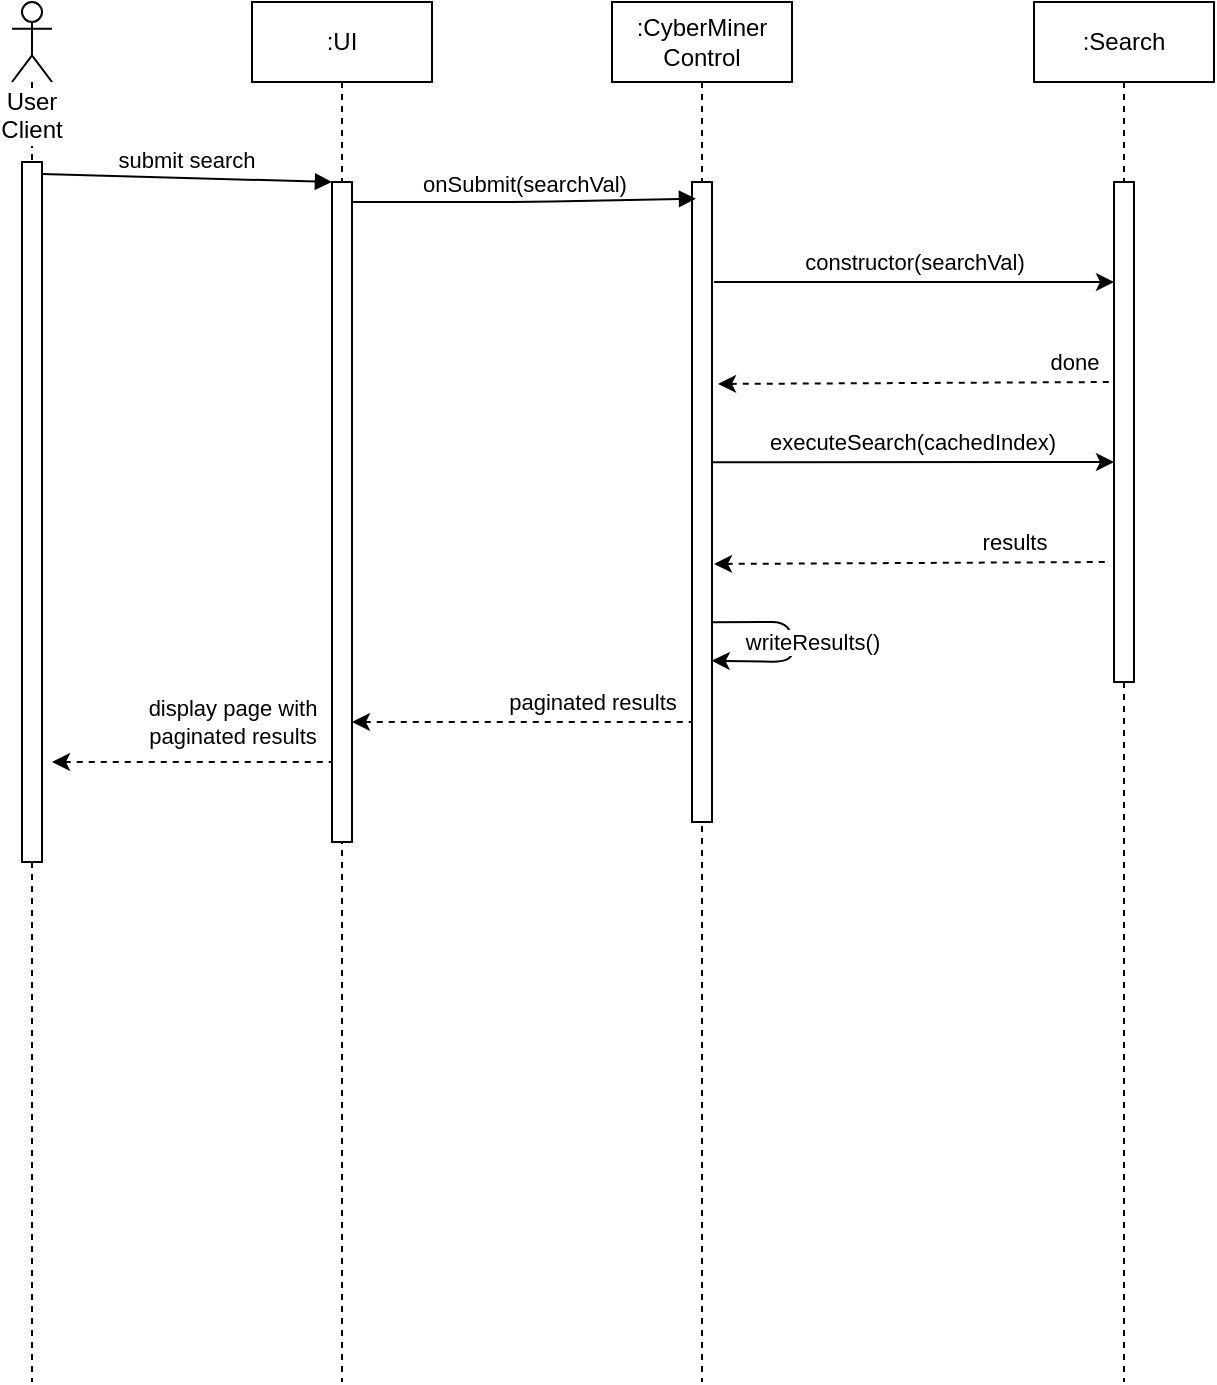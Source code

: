 <mxfile version="12.3.3" type="github" pages="1">
  <diagram id="e5vHWDUePIUh8G4eEy7l" name="Page-1">
    <mxGraphModel dx="805" dy="427" grid="1" gridSize="10" guides="1" tooltips="1" connect="1" arrows="1" fold="1" page="1" pageScale="1" pageWidth="1600" pageHeight="1200" math="0" shadow="0">
      <root>
        <mxCell id="0"/>
        <mxCell id="1" parent="0"/>
        <mxCell id="ZQl7QdY2teaes1WGbOm0-16" value=":UI" style="shape=umlLifeline;perimeter=lifelinePerimeter;whiteSpace=wrap;html=1;container=1;collapsible=0;recursiveResize=0;outlineConnect=0;" vertex="1" parent="1">
          <mxGeometry x="180" y="30" width="90" height="690" as="geometry"/>
        </mxCell>
        <mxCell id="ZQl7QdY2teaes1WGbOm0-17" value="" style="html=1;points=[];perimeter=orthogonalPerimeter;" vertex="1" parent="ZQl7QdY2teaes1WGbOm0-16">
          <mxGeometry x="40" y="90" width="10" height="330" as="geometry"/>
        </mxCell>
        <mxCell id="ZQl7QdY2teaes1WGbOm0-18" value="User Client" style="shape=umlLifeline;participant=umlActor;perimeter=lifelinePerimeter;whiteSpace=wrap;html=1;container=1;collapsible=0;recursiveResize=0;verticalAlign=top;spacingTop=36;labelBackgroundColor=#ffffff;outlineConnect=0;" vertex="1" parent="1">
          <mxGeometry x="60" y="30" width="20" height="690" as="geometry"/>
        </mxCell>
        <mxCell id="ZQl7QdY2teaes1WGbOm0-19" value="" style="html=1;points=[];perimeter=orthogonalPerimeter;" vertex="1" parent="ZQl7QdY2teaes1WGbOm0-18">
          <mxGeometry x="5" y="80" width="10" height="350" as="geometry"/>
        </mxCell>
        <mxCell id="ZQl7QdY2teaes1WGbOm0-20" value="submit search" style="html=1;verticalAlign=bottom;endArrow=block;exitX=1;exitY=0.017;exitDx=0;exitDy=0;exitPerimeter=0;entryX=0;entryY=0;entryDx=0;entryDy=0;entryPerimeter=0;" edge="1" parent="1" source="ZQl7QdY2teaes1WGbOm0-19" target="ZQl7QdY2teaes1WGbOm0-17">
          <mxGeometry width="80" relative="1" as="geometry">
            <mxPoint x="90" y="130" as="sourcePoint"/>
            <mxPoint x="210" y="120" as="targetPoint"/>
          </mxGeometry>
        </mxCell>
        <mxCell id="ZQl7QdY2teaes1WGbOm0-21" value=":CyberMiner Control" style="shape=umlLifeline;perimeter=lifelinePerimeter;whiteSpace=wrap;html=1;container=1;collapsible=0;recursiveResize=0;outlineConnect=0;" vertex="1" parent="1">
          <mxGeometry x="360" y="30" width="90" height="690" as="geometry"/>
        </mxCell>
        <mxCell id="ZQl7QdY2teaes1WGbOm0-22" value="" style="html=1;points=[];perimeter=orthogonalPerimeter;" vertex="1" parent="ZQl7QdY2teaes1WGbOm0-21">
          <mxGeometry x="40" y="90" width="10" height="320" as="geometry"/>
        </mxCell>
        <mxCell id="ZQl7QdY2teaes1WGbOm0-23" value="onSubmit(searchVal)" style="html=1;verticalAlign=bottom;endArrow=block;entryX=0.2;entryY=0.026;entryDx=0;entryDy=0;entryPerimeter=0;" edge="1" parent="1" source="ZQl7QdY2teaes1WGbOm0-17" target="ZQl7QdY2teaes1WGbOm0-22">
          <mxGeometry width="80" relative="1" as="geometry">
            <mxPoint x="240" y="129.86" as="sourcePoint"/>
            <mxPoint x="360" y="130" as="targetPoint"/>
            <Array as="points">
              <mxPoint x="320" y="130"/>
            </Array>
          </mxGeometry>
        </mxCell>
        <mxCell id="ZQl7QdY2teaes1WGbOm0-27" value="constructor(searchVal)" style="endArrow=classic;html=1;" edge="1" parent="1">
          <mxGeometry y="10" width="50" height="50" relative="1" as="geometry">
            <mxPoint x="411" y="170" as="sourcePoint"/>
            <mxPoint x="611" y="170" as="targetPoint"/>
            <mxPoint as="offset"/>
          </mxGeometry>
        </mxCell>
        <mxCell id="ZQl7QdY2teaes1WGbOm0-28" value=":Search" style="shape=umlLifeline;perimeter=lifelinePerimeter;whiteSpace=wrap;html=1;container=1;collapsible=0;recursiveResize=0;outlineConnect=0;" vertex="1" parent="1">
          <mxGeometry x="571" y="30" width="90" height="690" as="geometry"/>
        </mxCell>
        <mxCell id="ZQl7QdY2teaes1WGbOm0-29" value="" style="html=1;points=[];perimeter=orthogonalPerimeter;" vertex="1" parent="ZQl7QdY2teaes1WGbOm0-28">
          <mxGeometry x="40" y="90" width="10" height="250" as="geometry"/>
        </mxCell>
        <mxCell id="ZQl7QdY2teaes1WGbOm0-30" value="done" style="endArrow=none;dashed=1;html=1;exitX=1.2;exitY=0.297;exitDx=0;exitDy=0;exitPerimeter=0;startArrow=classic;startFill=1;" edge="1" parent="1">
          <mxGeometry x="0.798" y="10" width="50" height="50" relative="1" as="geometry">
            <mxPoint x="413" y="220.98" as="sourcePoint"/>
            <mxPoint x="611" y="220" as="targetPoint"/>
            <mxPoint as="offset"/>
          </mxGeometry>
        </mxCell>
        <mxCell id="ZQl7QdY2teaes1WGbOm0-31" value="executeSearch(cachedIndex)" style="endArrow=classic;html=1;exitX=0.9;exitY=0.412;exitDx=0;exitDy=0;exitPerimeter=0;" edge="1" parent="1">
          <mxGeometry y="10" width="50" height="50" relative="1" as="geometry">
            <mxPoint x="410" y="260.08" as="sourcePoint"/>
            <mxPoint x="611" y="260" as="targetPoint"/>
            <mxPoint as="offset"/>
          </mxGeometry>
        </mxCell>
        <mxCell id="ZQl7QdY2teaes1WGbOm0-32" value="results" style="endArrow=none;dashed=1;html=1;exitX=1.2;exitY=0.297;exitDx=0;exitDy=0;exitPerimeter=0;startArrow=classic;startFill=1;" edge="1" parent="1">
          <mxGeometry x="0.516" y="10" width="50" height="50" relative="1" as="geometry">
            <mxPoint x="411" y="310.98" as="sourcePoint"/>
            <mxPoint x="609" y="310" as="targetPoint"/>
            <mxPoint as="offset"/>
          </mxGeometry>
        </mxCell>
        <mxCell id="ZQl7QdY2teaes1WGbOm0-34" value="paginated results" style="endArrow=none;dashed=1;html=1;exitX=1.2;exitY=0.297;exitDx=0;exitDy=0;exitPerimeter=0;startArrow=classic;startFill=1;" edge="1" parent="1">
          <mxGeometry x="0.412" y="10" width="50" height="50" relative="1" as="geometry">
            <mxPoint x="230" y="389.98" as="sourcePoint"/>
            <mxPoint x="400" y="390" as="targetPoint"/>
            <mxPoint as="offset"/>
          </mxGeometry>
        </mxCell>
        <mxCell id="ZQl7QdY2teaes1WGbOm0-35" value="display page with&lt;br&gt;paginated results" style="endArrow=none;dashed=1;html=1;startArrow=classic;startFill=1;" edge="1" parent="1">
          <mxGeometry x="0.286" y="20" width="50" height="50" relative="1" as="geometry">
            <mxPoint x="80" y="410" as="sourcePoint"/>
            <mxPoint x="220" y="410" as="targetPoint"/>
            <mxPoint as="offset"/>
          </mxGeometry>
        </mxCell>
        <mxCell id="ZQl7QdY2teaes1WGbOm0-36" value="writeResults()" style="endArrow=classic;html=1;exitX=0.9;exitY=0.412;exitDx=0;exitDy=0;exitPerimeter=0;entryX=0.986;entryY=0.748;entryDx=0;entryDy=0;entryPerimeter=0;" edge="1" parent="1" target="ZQl7QdY2teaes1WGbOm0-22">
          <mxGeometry y="10" width="50" height="50" relative="1" as="geometry">
            <mxPoint x="410" y="340.08" as="sourcePoint"/>
            <mxPoint x="450" y="380" as="targetPoint"/>
            <mxPoint as="offset"/>
            <Array as="points">
              <mxPoint x="450" y="340"/>
              <mxPoint x="450" y="360"/>
            </Array>
          </mxGeometry>
        </mxCell>
      </root>
    </mxGraphModel>
  </diagram>
</mxfile>
